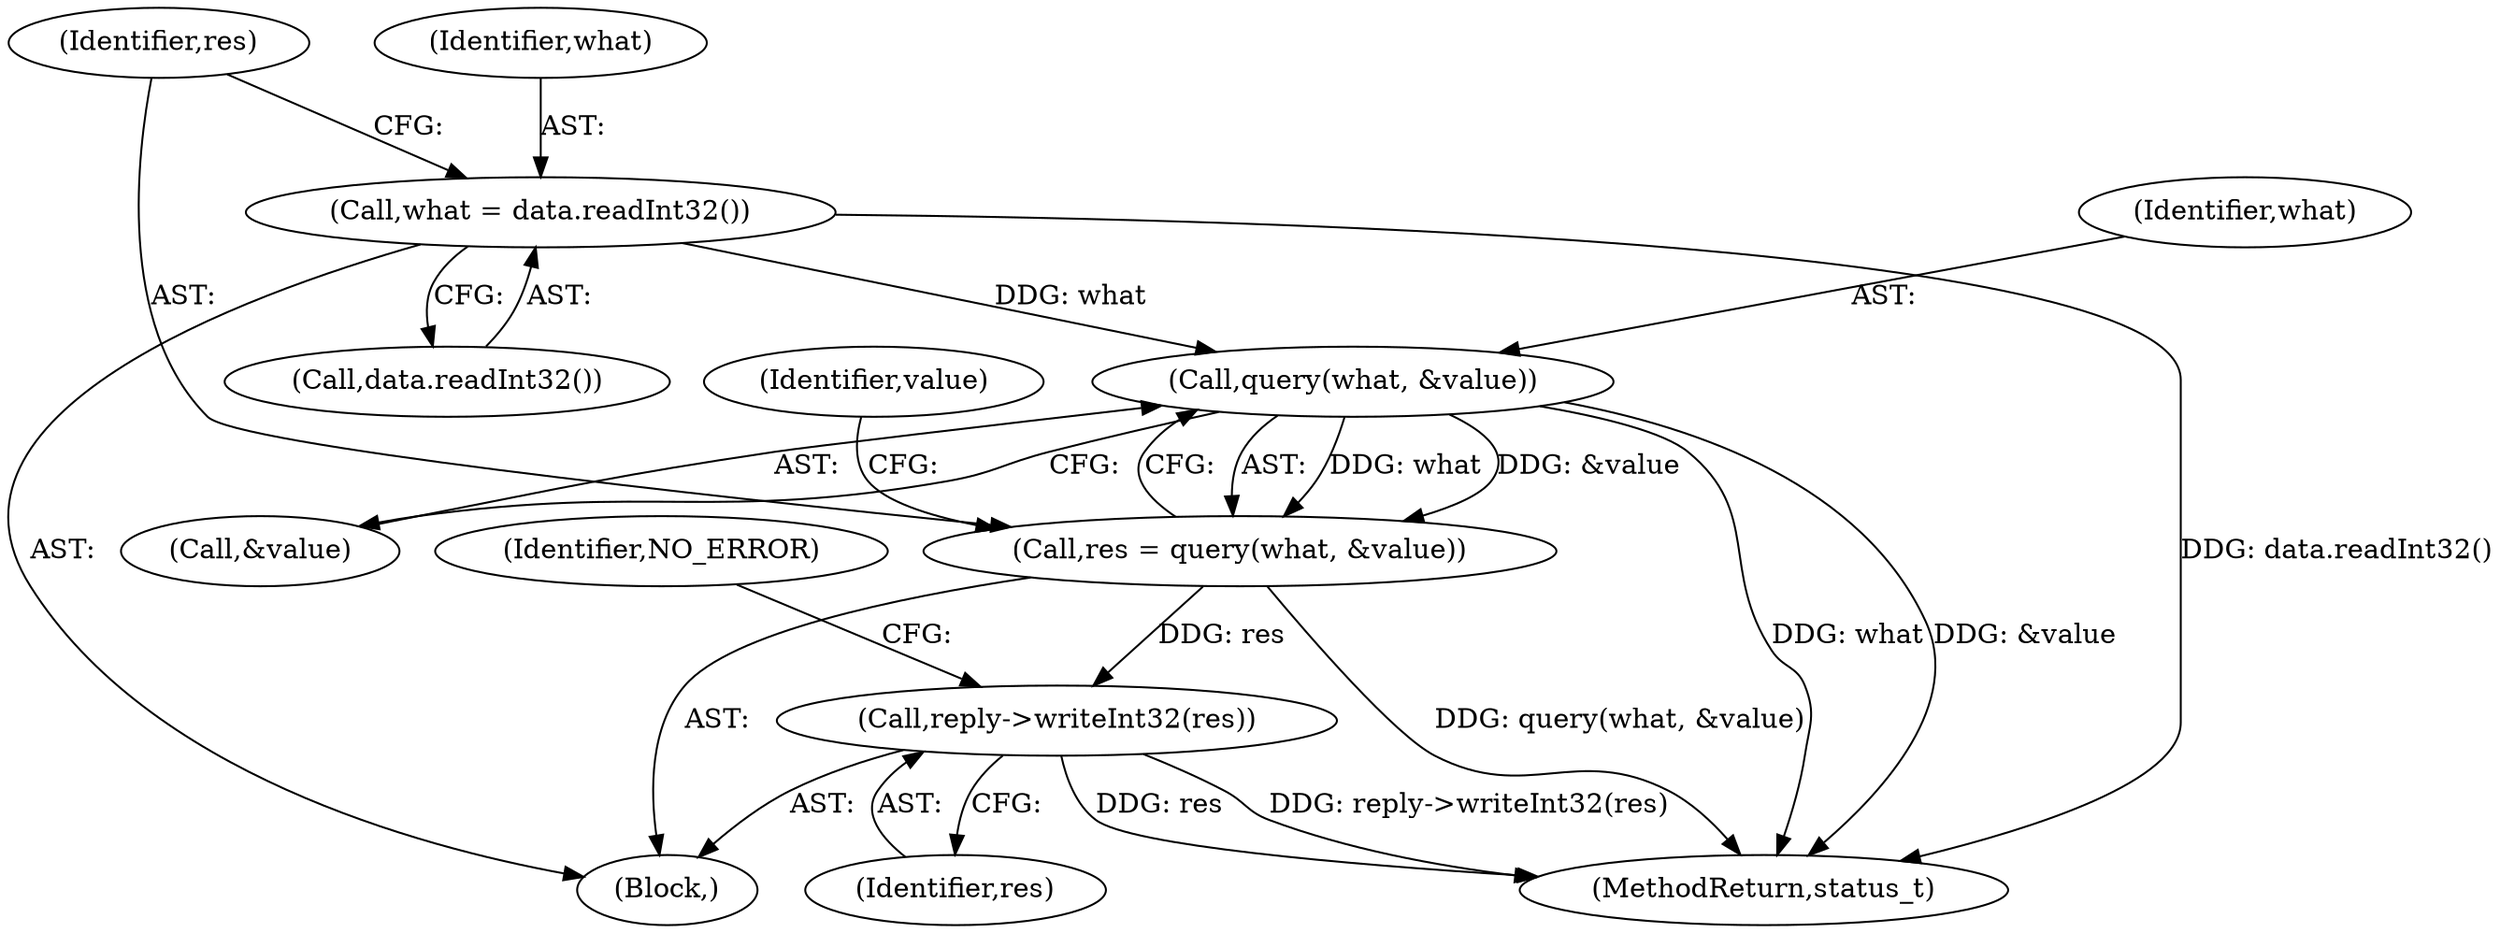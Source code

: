 digraph "0_Android_d06421fd37fbb7fd07002e6738fac3a223cb1a62@API" {
"1000297" [label="(Call,what = data.readInt32())"];
"1000303" [label="(Call,query(what, &value))"];
"1000301" [label="(Call,res = query(what, &value))"];
"1000309" [label="(Call,reply->writeInt32(res))"];
"1000297" [label="(Call,what = data.readInt32())"];
"1000299" [label="(Call,data.readInt32())"];
"1000287" [label="(Block,)"];
"1000302" [label="(Identifier,res)"];
"1000301" [label="(Call,res = query(what, &value))"];
"1000305" [label="(Call,&value)"];
"1000312" [label="(Identifier,NO_ERROR)"];
"1000308" [label="(Identifier,value)"];
"1000298" [label="(Identifier,what)"];
"1000303" [label="(Call,query(what, &value))"];
"1000310" [label="(Identifier,res)"];
"1000309" [label="(Call,reply->writeInt32(res))"];
"1000378" [label="(MethodReturn,status_t)"];
"1000304" [label="(Identifier,what)"];
"1000297" -> "1000287"  [label="AST: "];
"1000297" -> "1000299"  [label="CFG: "];
"1000298" -> "1000297"  [label="AST: "];
"1000299" -> "1000297"  [label="AST: "];
"1000302" -> "1000297"  [label="CFG: "];
"1000297" -> "1000378"  [label="DDG: data.readInt32()"];
"1000297" -> "1000303"  [label="DDG: what"];
"1000303" -> "1000301"  [label="AST: "];
"1000303" -> "1000305"  [label="CFG: "];
"1000304" -> "1000303"  [label="AST: "];
"1000305" -> "1000303"  [label="AST: "];
"1000301" -> "1000303"  [label="CFG: "];
"1000303" -> "1000378"  [label="DDG: what"];
"1000303" -> "1000378"  [label="DDG: &value"];
"1000303" -> "1000301"  [label="DDG: what"];
"1000303" -> "1000301"  [label="DDG: &value"];
"1000301" -> "1000287"  [label="AST: "];
"1000302" -> "1000301"  [label="AST: "];
"1000308" -> "1000301"  [label="CFG: "];
"1000301" -> "1000378"  [label="DDG: query(what, &value)"];
"1000301" -> "1000309"  [label="DDG: res"];
"1000309" -> "1000287"  [label="AST: "];
"1000309" -> "1000310"  [label="CFG: "];
"1000310" -> "1000309"  [label="AST: "];
"1000312" -> "1000309"  [label="CFG: "];
"1000309" -> "1000378"  [label="DDG: res"];
"1000309" -> "1000378"  [label="DDG: reply->writeInt32(res)"];
}
